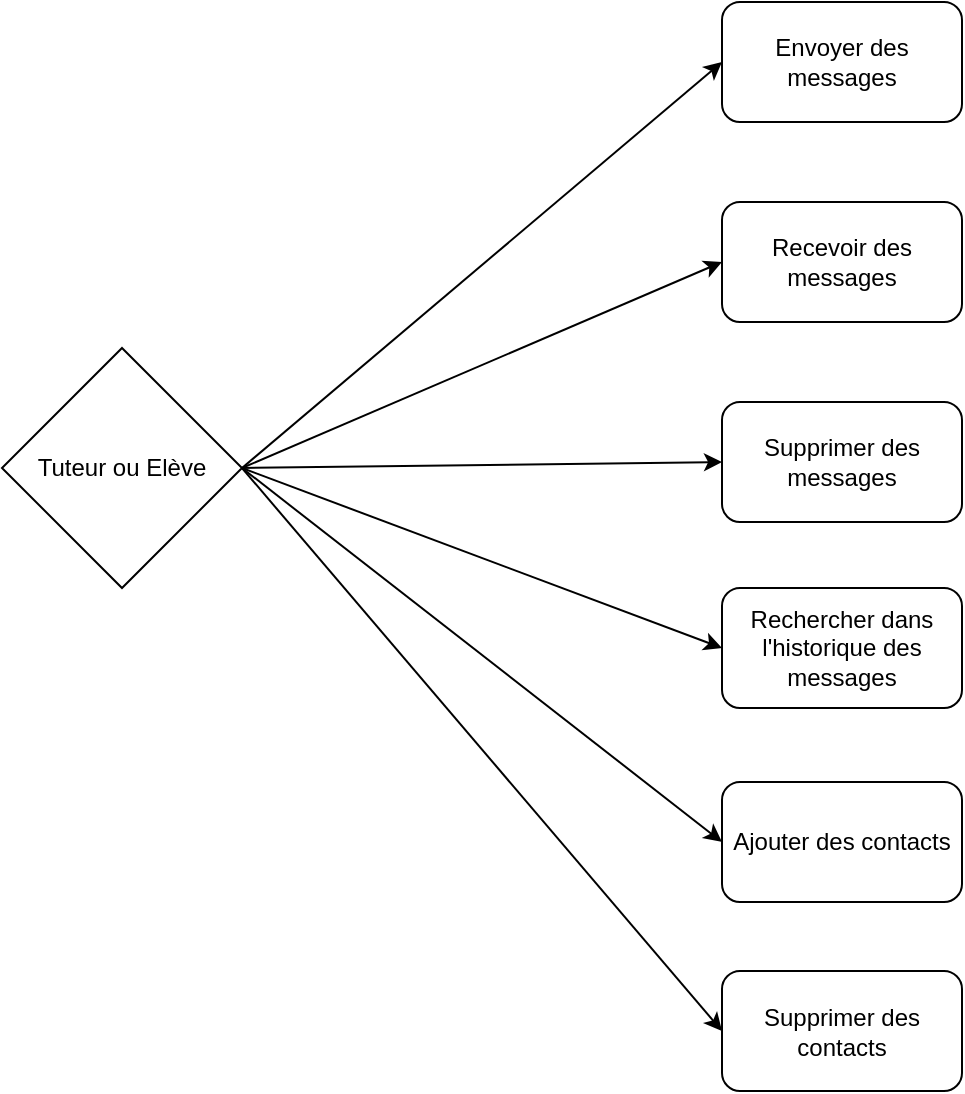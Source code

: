 <mxfile version="24.7.17">
  <diagram name="Page-1" id="ilnZP65R17ye1QKgUH83">
    <mxGraphModel dx="1036" dy="606" grid="0" gridSize="10" guides="1" tooltips="1" connect="1" arrows="1" fold="1" page="1" pageScale="1" pageWidth="827" pageHeight="1169" math="0" shadow="0">
      <root>
        <mxCell id="0" />
        <mxCell id="1" parent="0" />
        <mxCell id="678eFs1g6-lzh1nodeOx-1" value="Tuteur ou Elève" style="rhombus;whiteSpace=wrap;html=1;rounded=0;" parent="1" vertex="1">
          <mxGeometry x="40" y="213" width="120" height="120" as="geometry" />
        </mxCell>
        <mxCell id="678eFs1g6-lzh1nodeOx-2" value="Envoyer des messages" style="rounded=1;whiteSpace=wrap;html=1;" parent="1" vertex="1">
          <mxGeometry x="400" y="40" width="120" height="60" as="geometry" />
        </mxCell>
        <mxCell id="678eFs1g6-lzh1nodeOx-3" value="Rechercher dans l&#39;historique des messages" style="rounded=1;whiteSpace=wrap;html=1;" parent="1" vertex="1">
          <mxGeometry x="400" y="333" width="120" height="60" as="geometry" />
        </mxCell>
        <mxCell id="678eFs1g6-lzh1nodeOx-4" value="Ajouter des contacts" style="rounded=1;whiteSpace=wrap;html=1;" parent="1" vertex="1">
          <mxGeometry x="400" y="430" width="120" height="60" as="geometry" />
        </mxCell>
        <mxCell id="678eFs1g6-lzh1nodeOx-5" value="" style="endArrow=classic;html=1;rounded=0;entryX=0;entryY=0.5;entryDx=0;entryDy=0;exitX=1;exitY=0.5;exitDx=0;exitDy=0;" parent="1" source="678eFs1g6-lzh1nodeOx-1" target="678eFs1g6-lzh1nodeOx-2" edge="1">
          <mxGeometry width="50" height="50" relative="1" as="geometry">
            <mxPoint x="190" y="220" as="sourcePoint" />
            <mxPoint x="240" y="170" as="targetPoint" />
          </mxGeometry>
        </mxCell>
        <mxCell id="678eFs1g6-lzh1nodeOx-6" value="" style="endArrow=classic;html=1;rounded=0;entryX=0;entryY=0.5;entryDx=0;entryDy=0;exitX=1;exitY=0.5;exitDx=0;exitDy=0;" parent="1" source="678eFs1g6-lzh1nodeOx-1" target="678eFs1g6-lzh1nodeOx-3" edge="1">
          <mxGeometry width="50" height="50" relative="1" as="geometry">
            <mxPoint x="260" y="300" as="sourcePoint" />
            <mxPoint x="310" y="250" as="targetPoint" />
          </mxGeometry>
        </mxCell>
        <mxCell id="678eFs1g6-lzh1nodeOx-8" value="" style="endArrow=classic;html=1;rounded=0;entryX=0;entryY=0.5;entryDx=0;entryDy=0;exitX=1;exitY=0.5;exitDx=0;exitDy=0;" parent="1" source="678eFs1g6-lzh1nodeOx-1" target="678eFs1g6-lzh1nodeOx-4" edge="1">
          <mxGeometry width="50" height="50" relative="1" as="geometry">
            <mxPoint x="390" y="280" as="sourcePoint" />
            <mxPoint x="440" y="230" as="targetPoint" />
          </mxGeometry>
        </mxCell>
        <mxCell id="1YtSoWxqlGfA04dY6O2h-2" value="Recevoir des messages" style="rounded=1;whiteSpace=wrap;html=1;" parent="1" vertex="1">
          <mxGeometry x="400" y="140" width="120" height="60" as="geometry" />
        </mxCell>
        <mxCell id="1YtSoWxqlGfA04dY6O2h-3" value="" style="endArrow=classic;html=1;rounded=0;exitX=1;exitY=0.5;exitDx=0;exitDy=0;entryX=0;entryY=0.5;entryDx=0;entryDy=0;" parent="1" source="678eFs1g6-lzh1nodeOx-1" target="1YtSoWxqlGfA04dY6O2h-2" edge="1">
          <mxGeometry width="50" height="50" relative="1" as="geometry">
            <mxPoint x="390" y="280" as="sourcePoint" />
            <mxPoint x="440" y="230" as="targetPoint" />
          </mxGeometry>
        </mxCell>
        <mxCell id="1YtSoWxqlGfA04dY6O2h-4" value="Supprimer des messages" style="rounded=1;whiteSpace=wrap;html=1;" parent="1" vertex="1">
          <mxGeometry x="400" y="240" width="120" height="60" as="geometry" />
        </mxCell>
        <mxCell id="1YtSoWxqlGfA04dY6O2h-5" value="" style="endArrow=classic;html=1;exitX=1;exitY=0.5;exitDx=0;exitDy=0;entryX=0;entryY=0.5;entryDx=0;entryDy=0;" parent="1" source="678eFs1g6-lzh1nodeOx-1" target="1YtSoWxqlGfA04dY6O2h-4" edge="1">
          <mxGeometry width="50" height="50" relative="1" as="geometry">
            <mxPoint x="390" y="280" as="sourcePoint" />
            <mxPoint x="440" y="230" as="targetPoint" />
          </mxGeometry>
        </mxCell>
        <mxCell id="1YtSoWxqlGfA04dY6O2h-6" value="Supprimer des contacts" style="rounded=1;whiteSpace=wrap;html=1;" parent="1" vertex="1">
          <mxGeometry x="400" y="524.5" width="120" height="60" as="geometry" />
        </mxCell>
        <mxCell id="1YtSoWxqlGfA04dY6O2h-7" value="" style="endArrow=classic;html=1;exitX=1;exitY=0.5;exitDx=0;exitDy=0;entryX=0;entryY=0.5;entryDx=0;entryDy=0;" parent="1" source="678eFs1g6-lzh1nodeOx-1" target="1YtSoWxqlGfA04dY6O2h-6" edge="1">
          <mxGeometry width="50" height="50" relative="1" as="geometry">
            <mxPoint x="390" y="340" as="sourcePoint" />
            <mxPoint x="440" y="290" as="targetPoint" />
          </mxGeometry>
        </mxCell>
      </root>
    </mxGraphModel>
  </diagram>
</mxfile>
